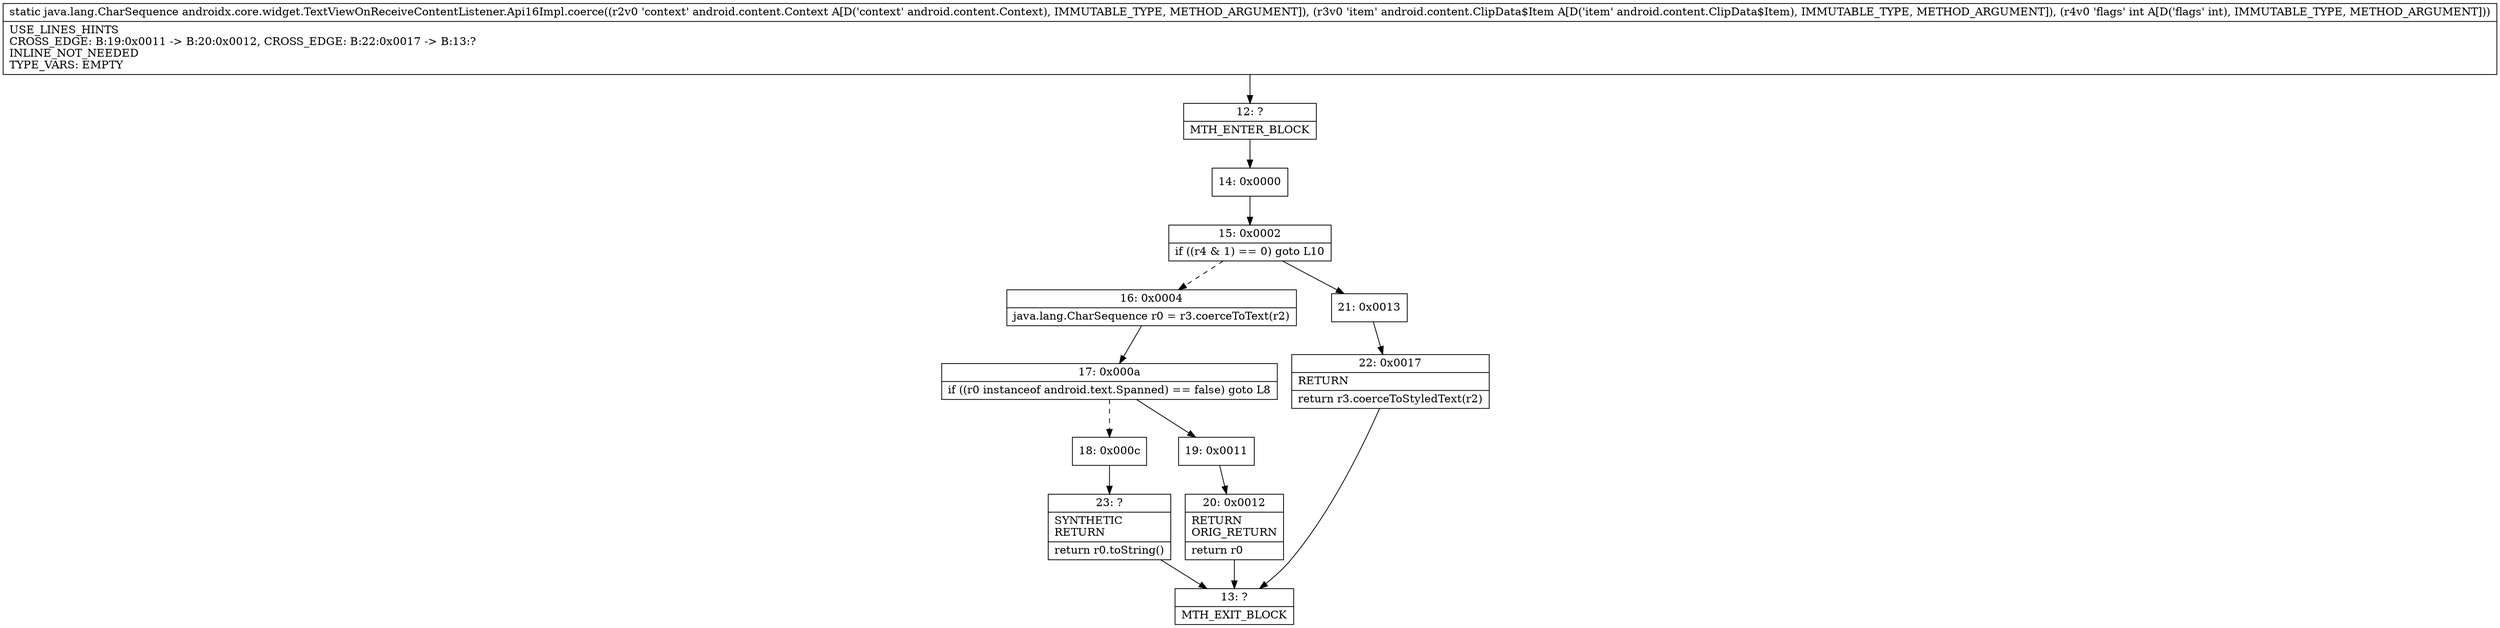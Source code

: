 digraph "CFG forandroidx.core.widget.TextViewOnReceiveContentListener.Api16Impl.coerce(Landroid\/content\/Context;Landroid\/content\/ClipData$Item;I)Ljava\/lang\/CharSequence;" {
Node_12 [shape=record,label="{12\:\ ?|MTH_ENTER_BLOCK\l}"];
Node_14 [shape=record,label="{14\:\ 0x0000}"];
Node_15 [shape=record,label="{15\:\ 0x0002|if ((r4 & 1) == 0) goto L10\l}"];
Node_16 [shape=record,label="{16\:\ 0x0004|java.lang.CharSequence r0 = r3.coerceToText(r2)\l}"];
Node_17 [shape=record,label="{17\:\ 0x000a|if ((r0 instanceof android.text.Spanned) == false) goto L8\l}"];
Node_18 [shape=record,label="{18\:\ 0x000c}"];
Node_23 [shape=record,label="{23\:\ ?|SYNTHETIC\lRETURN\l|return r0.toString()\l}"];
Node_13 [shape=record,label="{13\:\ ?|MTH_EXIT_BLOCK\l}"];
Node_19 [shape=record,label="{19\:\ 0x0011}"];
Node_20 [shape=record,label="{20\:\ 0x0012|RETURN\lORIG_RETURN\l|return r0\l}"];
Node_21 [shape=record,label="{21\:\ 0x0013}"];
Node_22 [shape=record,label="{22\:\ 0x0017|RETURN\l|return r3.coerceToStyledText(r2)\l}"];
MethodNode[shape=record,label="{static java.lang.CharSequence androidx.core.widget.TextViewOnReceiveContentListener.Api16Impl.coerce((r2v0 'context' android.content.Context A[D('context' android.content.Context), IMMUTABLE_TYPE, METHOD_ARGUMENT]), (r3v0 'item' android.content.ClipData$Item A[D('item' android.content.ClipData$Item), IMMUTABLE_TYPE, METHOD_ARGUMENT]), (r4v0 'flags' int A[D('flags' int), IMMUTABLE_TYPE, METHOD_ARGUMENT]))  | USE_LINES_HINTS\lCROSS_EDGE: B:19:0x0011 \-\> B:20:0x0012, CROSS_EDGE: B:22:0x0017 \-\> B:13:?\lINLINE_NOT_NEEDED\lTYPE_VARS: EMPTY\l}"];
MethodNode -> Node_12;Node_12 -> Node_14;
Node_14 -> Node_15;
Node_15 -> Node_16[style=dashed];
Node_15 -> Node_21;
Node_16 -> Node_17;
Node_17 -> Node_18[style=dashed];
Node_17 -> Node_19;
Node_18 -> Node_23;
Node_23 -> Node_13;
Node_19 -> Node_20;
Node_20 -> Node_13;
Node_21 -> Node_22;
Node_22 -> Node_13;
}

